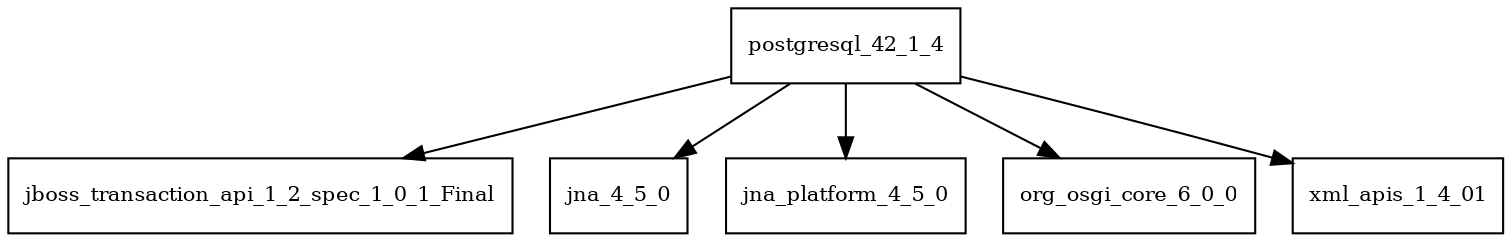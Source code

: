 digraph postgresql_42_1_4_dependencies {
  node [shape = box, fontsize=10.0];
  postgresql_42_1_4 -> jboss_transaction_api_1_2_spec_1_0_1_Final;
  postgresql_42_1_4 -> jna_4_5_0;
  postgresql_42_1_4 -> jna_platform_4_5_0;
  postgresql_42_1_4 -> org_osgi_core_6_0_0;
  postgresql_42_1_4 -> xml_apis_1_4_01;
}
